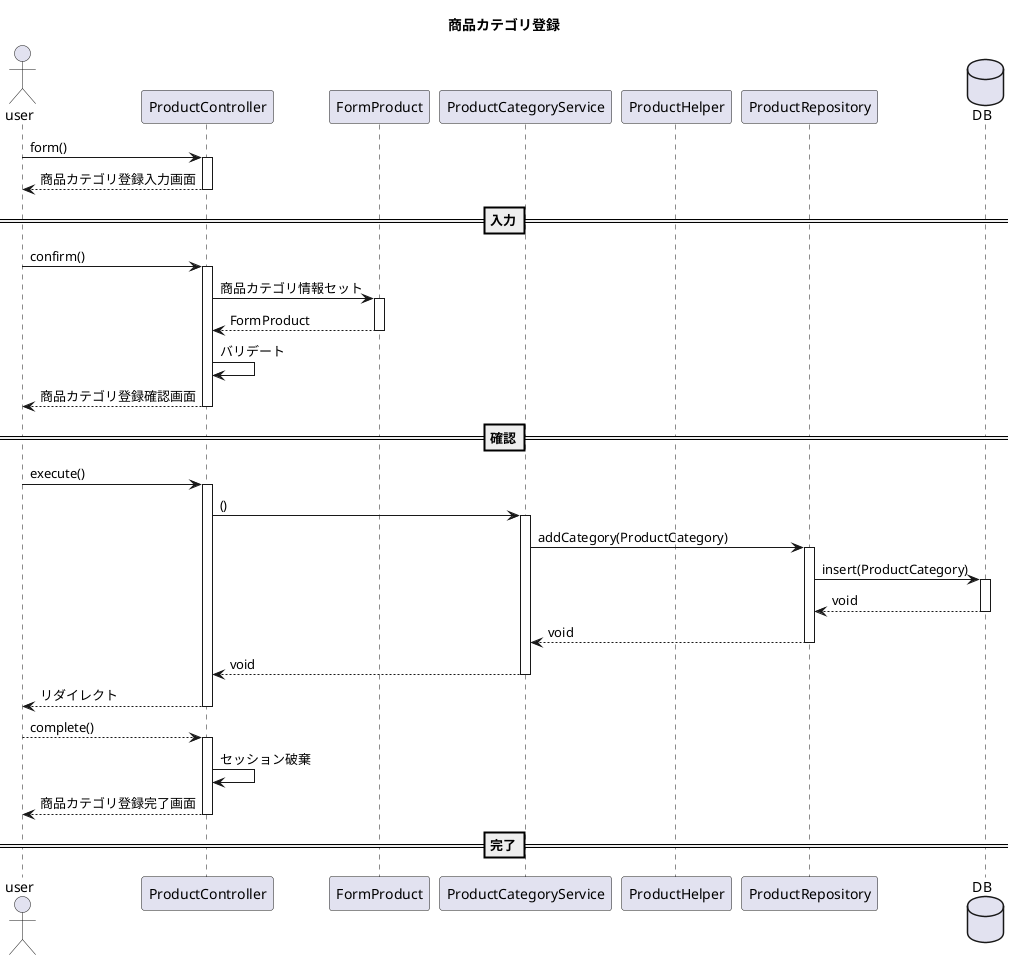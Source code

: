 @startuml
title 商品カテゴリ登録
actor user
participant ProductController as Controller
participant FormProduct as Form
participant ProductCategoryService as Service
participant ProductHelper as Helper
participant ProductRepository as Repository
database DB


user -> Controller++:form()
user <-- Controller--:商品カテゴリ登録入力画面
==入力==
user -> Controller++:confirm()
Controller -> Form++:商品カテゴリ情報セット
Controller <-- Form--:FormProduct
Controller -> Controller:バリデート
user <-- Controller--:商品カテゴリ登録確認画面
==確認==
user -> Controller++:execute()
Controller -> Service++:()
Service -> Repository++:addCategory(ProductCategory)
Repository -> DB++:insert(ProductCategory)
Repository <-- DB--:void
Service <-- Repository--:void
Controller <-- Service--:void
user <-- Controller--:リダイレクト
user --> Controller++:complete()
Controller -> Controller:セッション破棄
user <-- Controller--:商品カテゴリ登録完了画面
==完了==
@enduml